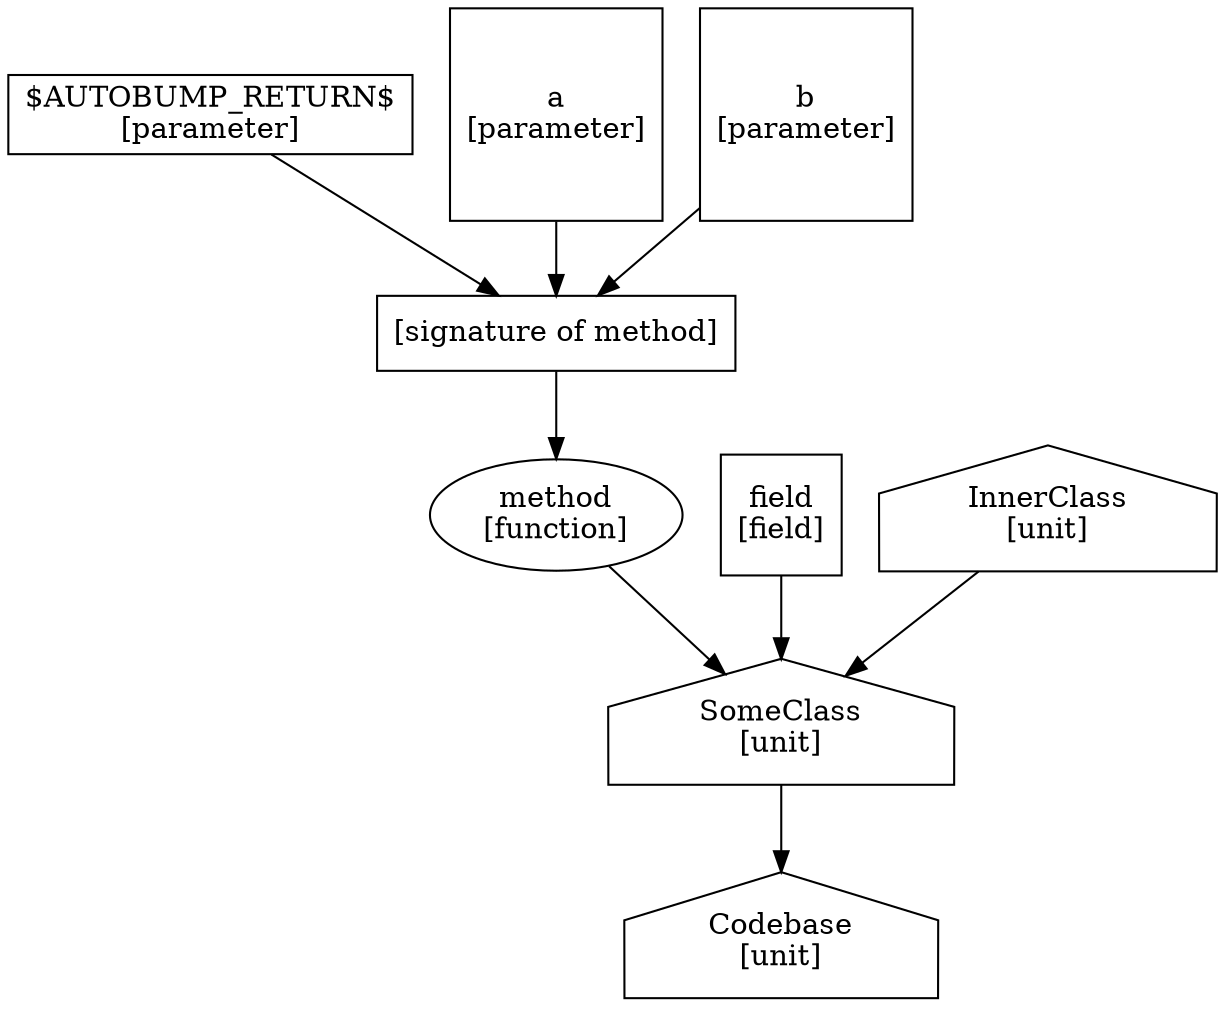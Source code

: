 digraph xmlcapir {

    u_codebase [shape=house, label="Codebase\n[unit]"];

    /* SomeClass */

    p_void [shape=box, label="$AUTOBUMP_RETURN$\n[parameter]"];
    p_a [shape=square, label="a\n[parameter]"];
    p_b [shape=square, label="b\n[parameter]"];
    s_method [shape=box, label="[signature of method]"];
    p_void -> s_method;
    p_a -> s_method;
    p_b -> s_method;
    {rank=same; p_void p_a p_b}

    f_method [shape=ellipse, label="method\n[function]"];
    s_method -> f_method;
    i_field [shape=square, label="field\n[field]"];

    u_inner [shape=house, label="InnerClass\n[unit]"];

    u_someclass [shape=house, label="SomeClass\n[unit]"];
    f_method -> u_someclass;
    u_inner -> u_someclass;
    i_field -> u_someclass;

    u_someclass -> u_codebase;

}